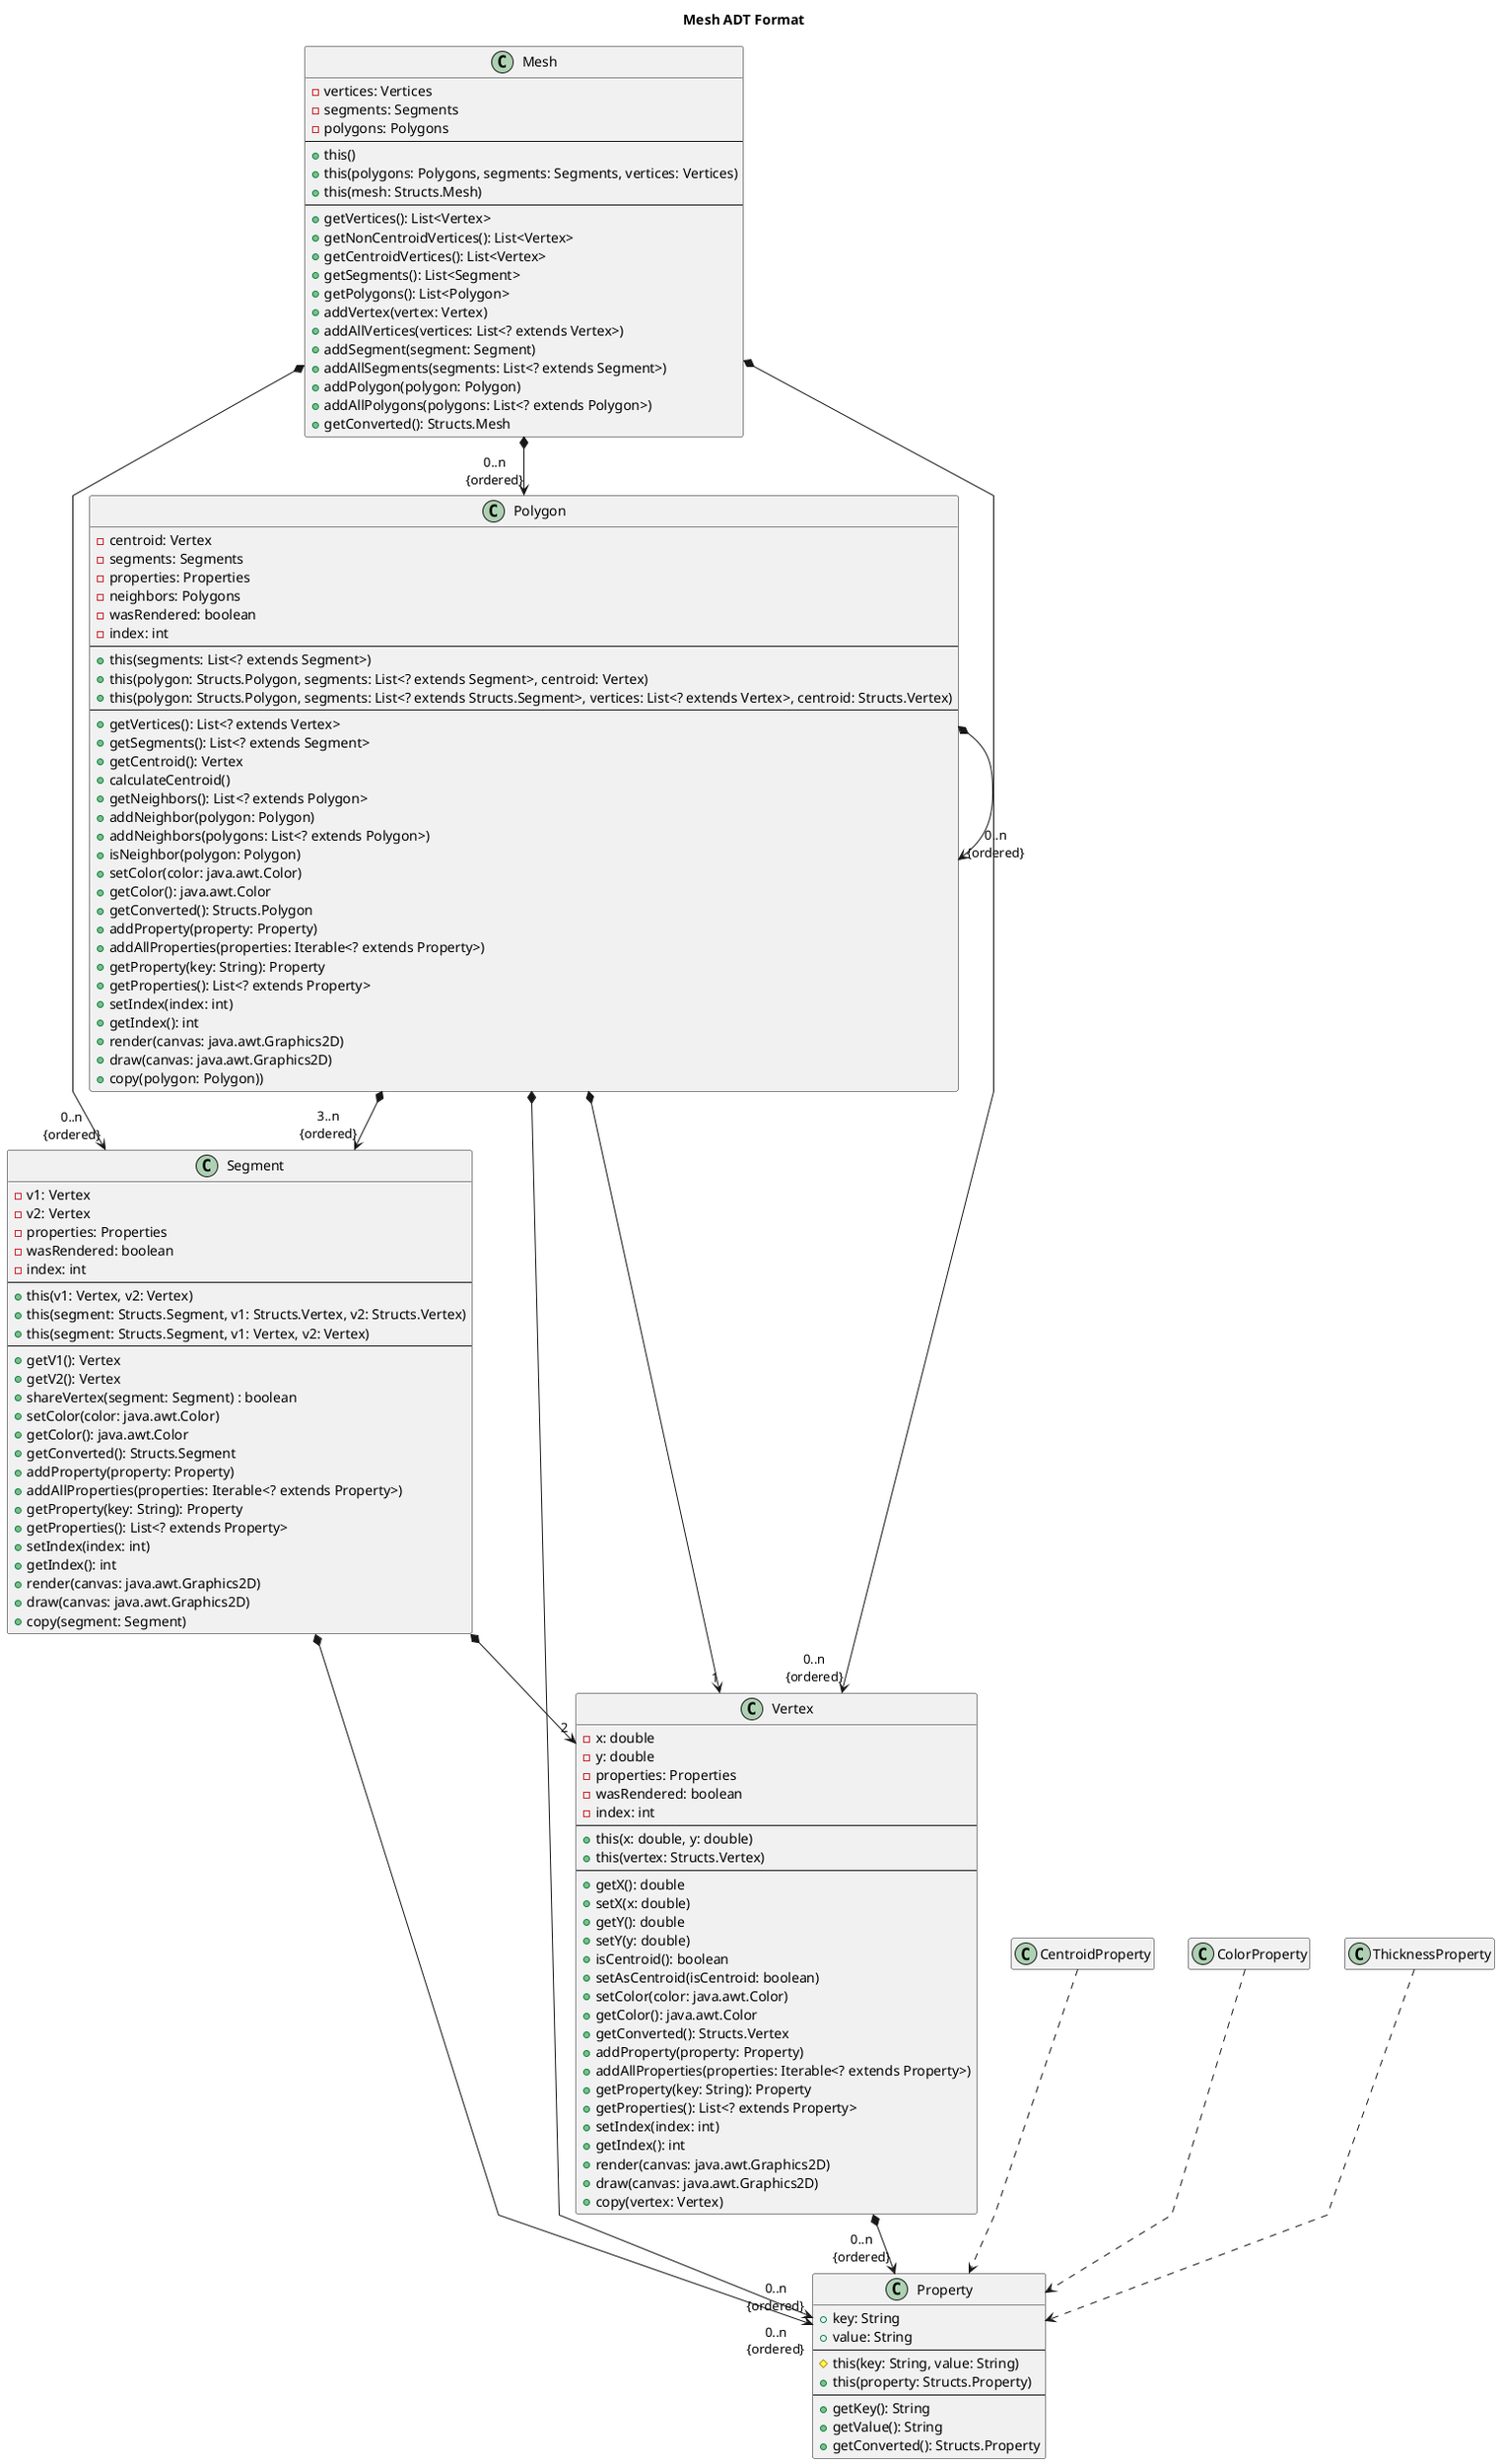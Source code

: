 @startuml

hide empty members
skinparam linetype polyline

title "Mesh ADT Format"

class Mesh {
    - vertices: Vertices
    - segments: Segments
    - polygons: Polygons
    ---
    + this()
    + this(polygons: Polygons, segments: Segments, vertices: Vertices)
    + this(mesh: Structs.Mesh)
    ---
    + getVertices(): List<Vertex>
    + getNonCentroidVertices(): List<Vertex>
    + getCentroidVertices(): List<Vertex>
    + getSegments(): List<Segment>
    + getPolygons(): List<Polygon>
    + addVertex(vertex: Vertex)
    + addAllVertices(vertices: List<? extends Vertex>)
    + addSegment(segment: Segment)
    + addAllSegments(segments: List<? extends Segment>)
    + addPolygon(polygon: Polygon)
    + addAllPolygons(polygons: List<? extends Polygon>)
    + getConverted(): Structs.Mesh
}

class Polygon {
    - centroid: Vertex
    - segments: Segments
    - properties: Properties
    - neighbors: Polygons
    - wasRendered: boolean
    - index: int
    ---
    + this(segments: List<? extends Segment>)
    + this(polygon: Structs.Polygon, segments: List<? extends Segment>, centroid: Vertex)
    + this(polygon: Structs.Polygon, segments: List<? extends Structs.Segment>, vertices: List<? extends Vertex>, centroid: Structs.Vertex)
    ---
    + getVertices(): List<? extends Vertex>
    + getSegments(): List<? extends Segment>
    + getCentroid(): Vertex
    + calculateCentroid()
    + getNeighbors(): List<? extends Polygon>
    + addNeighbor(polygon: Polygon)
    + addNeighbors(polygons: List<? extends Polygon>)
    + isNeighbor(polygon: Polygon)
    + setColor(color: java.awt.Color)
    + getColor(): java.awt.Color
    + getConverted(): Structs.Polygon
    + addProperty(property: Property)
    + addAllProperties(properties: Iterable<? extends Property>)
    + getProperty(key: String): Property
    + getProperties(): List<? extends Property>
    + setIndex(index: int)
    + getIndex(): int
    + render(canvas: java.awt.Graphics2D)
    + draw(canvas: java.awt.Graphics2D)
    + copy(polygon: Polygon))
}

class Segment {
    - v1: Vertex
    - v2: Vertex
    - properties: Properties
    - wasRendered: boolean
    - index: int
    ---
    + this(v1: Vertex, v2: Vertex)
    + this(segment: Structs.Segment, v1: Structs.Vertex, v2: Structs.Vertex)
    + this(segment: Structs.Segment, v1: Vertex, v2: Vertex)
    ---
    + getV1(): Vertex
    + getV2(): Vertex
    + shareVertex(segment: Segment) : boolean
    + setColor(color: java.awt.Color)
    + getColor(): java.awt.Color
    + getConverted(): Structs.Segment
    + addProperty(property: Property)
    + addAllProperties(properties: Iterable<? extends Property>)
    + getProperty(key: String): Property
    + getProperties(): List<? extends Property>
    + setIndex(index: int)
    + getIndex(): int
    + render(canvas: java.awt.Graphics2D)
    + draw(canvas: java.awt.Graphics2D)
    + copy(segment: Segment)
}

class Vertex {
    - x: double
    - y: double
    - properties: Properties
    - wasRendered: boolean
    - index: int
    ---
    + this(x: double, y: double)
    + this(vertex: Structs.Vertex)
    ---
    + getX(): double
    + setX(x: double)
    + getY(): double
    + setY(y: double)
    + isCentroid(): boolean
    + setAsCentroid(isCentroid: boolean)
    + setColor(color: java.awt.Color)
    + getColor(): java.awt.Color
    + getConverted(): Structs.Vertex
    + addProperty(property: Property)
    + addAllProperties(properties: Iterable<? extends Property>)
    + getProperty(key: String): Property
    + getProperties(): List<? extends Property>
    + setIndex(index: int)
    + getIndex(): int
    + render(canvas: java.awt.Graphics2D)
    + draw(canvas: java.awt.Graphics2D)
    + copy(vertex: Vertex)
}

class Property {
    + key: String
    + value: String
    ---
    # this(key: String, value: String)
    + this(property: Structs.Property)
    ---
    + getKey(): String
    + getValue(): String
    + getConverted(): Structs.Property
}

class CentroidProperty {}
class ColorProperty {}
class ThicknessProperty {}

Vertex *--> "0..n\n{ordered}"  Property
Segment *--> "0..n\n{ordered}" Property
Polygon *--> "0..n\n{ordered}" Property

Mesh *--> "0..n\n{ordered}" Polygon
Mesh *--> "0..n\n{ordered}" Segment
Mesh *--> "0..n\n{ordered}" Vertex

Polygon *--> "1" Vertex
Polygon *--> "3..n\n{ordered}" Segment
Polygon *--> "0..n\n{ordered}" Polygon

Segment *--> "2" Vertex

CentroidProperty -[dashed]-> Property
ColorProperty -[dashed]-> Property
ThicknessProperty -[dashed]-> Property

@enduml